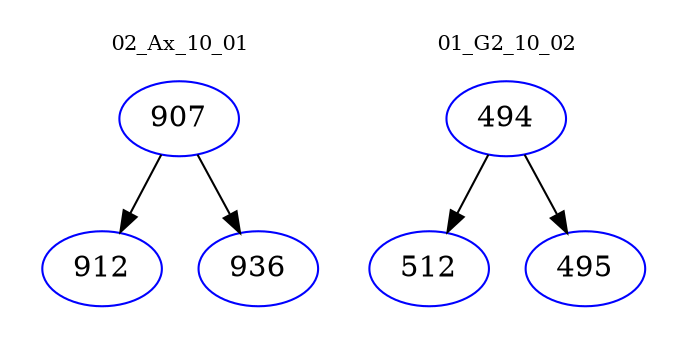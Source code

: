 digraph{
subgraph cluster_0 {
color = white
label = "02_Ax_10_01";
fontsize=10;
T0_907 [label="907", color="blue"]
T0_907 -> T0_912 [color="black"]
T0_912 [label="912", color="blue"]
T0_907 -> T0_936 [color="black"]
T0_936 [label="936", color="blue"]
}
subgraph cluster_1 {
color = white
label = "01_G2_10_02";
fontsize=10;
T1_494 [label="494", color="blue"]
T1_494 -> T1_512 [color="black"]
T1_512 [label="512", color="blue"]
T1_494 -> T1_495 [color="black"]
T1_495 [label="495", color="blue"]
}
}
